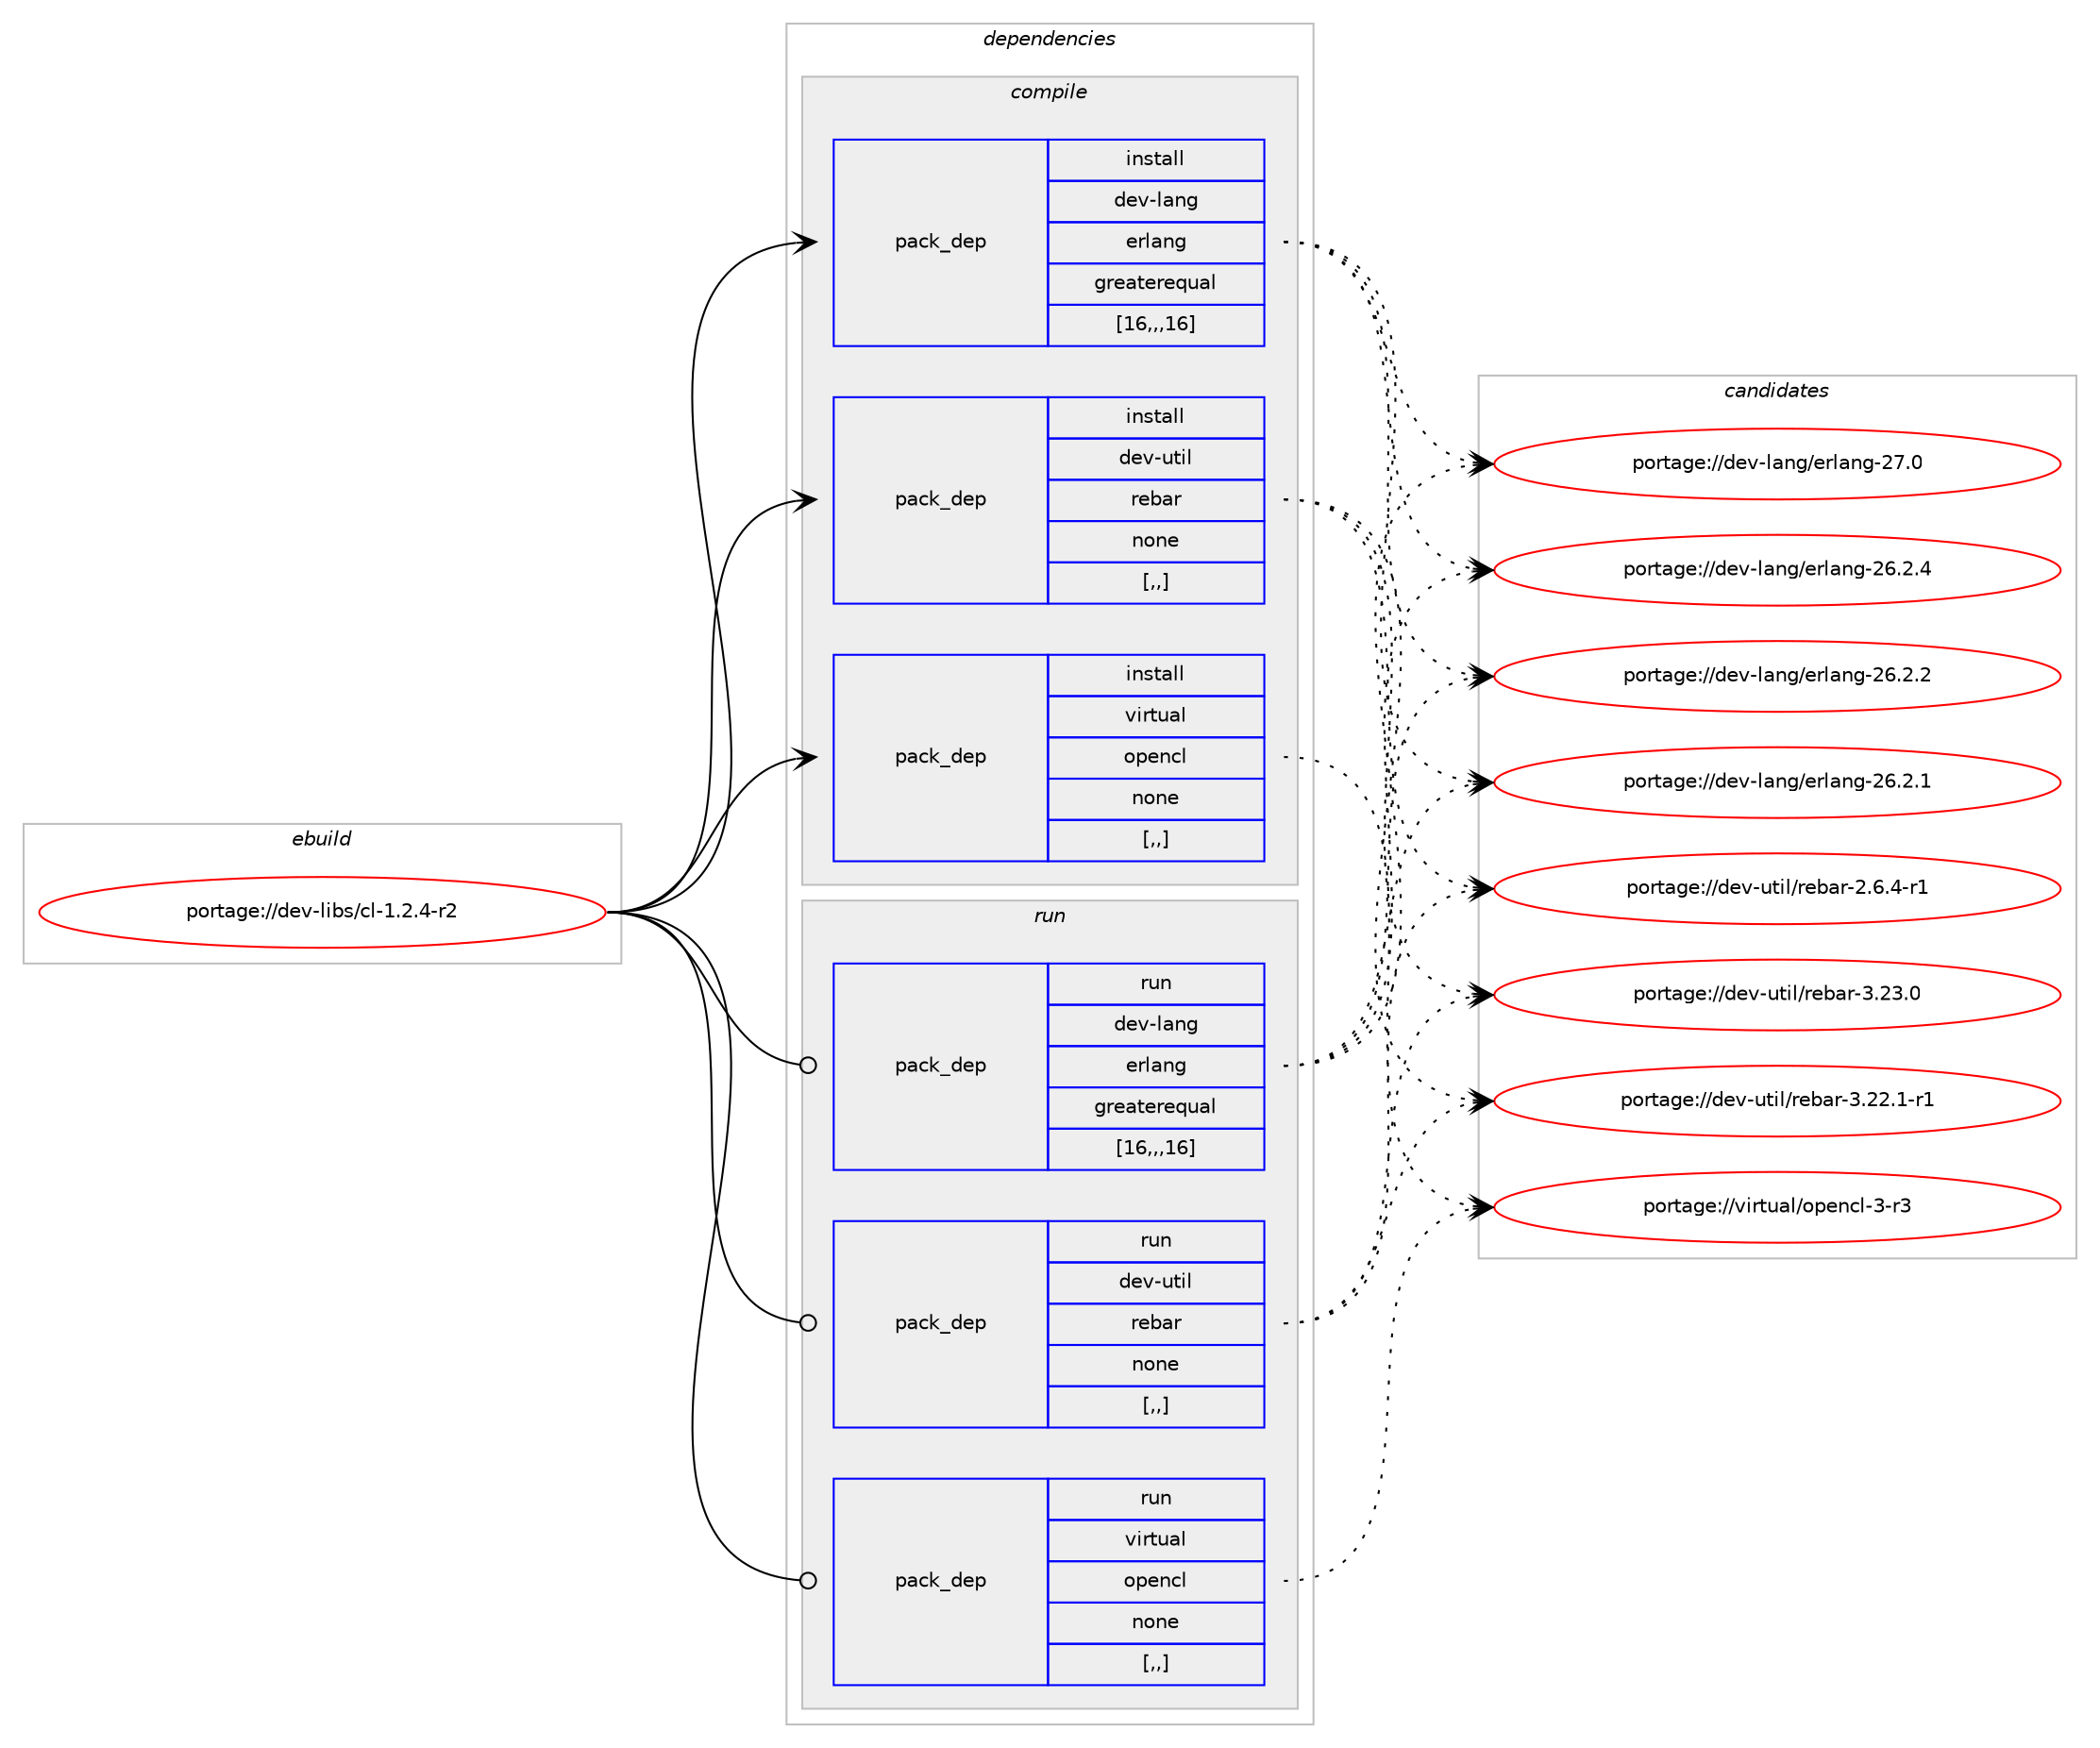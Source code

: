 digraph prolog {

# *************
# Graph options
# *************

newrank=true;
concentrate=true;
compound=true;
graph [rankdir=LR,fontname=Helvetica,fontsize=10,ranksep=1.5];#, ranksep=2.5, nodesep=0.2];
edge  [arrowhead=vee];
node  [fontname=Helvetica,fontsize=10];

# **********
# The ebuild
# **********

subgraph cluster_leftcol {
color=gray;
label=<<i>ebuild</i>>;
id [label="portage://dev-libs/cl-1.2.4-r2", color=red, width=4, href="../dev-libs/cl-1.2.4-r2.svg"];
}

# ****************
# The dependencies
# ****************

subgraph cluster_midcol {
color=gray;
label=<<i>dependencies</i>>;
subgraph cluster_compile {
fillcolor="#eeeeee";
style=filled;
label=<<i>compile</i>>;
subgraph pack80186 {
dependency107445 [label=<<TABLE BORDER="0" CELLBORDER="1" CELLSPACING="0" CELLPADDING="4" WIDTH="220"><TR><TD ROWSPAN="6" CELLPADDING="30">pack_dep</TD></TR><TR><TD WIDTH="110">install</TD></TR><TR><TD>dev-lang</TD></TR><TR><TD>erlang</TD></TR><TR><TD>greaterequal</TD></TR><TR><TD>[16,,,16]</TD></TR></TABLE>>, shape=none, color=blue];
}
id:e -> dependency107445:w [weight=20,style="solid",arrowhead="vee"];
subgraph pack80187 {
dependency107446 [label=<<TABLE BORDER="0" CELLBORDER="1" CELLSPACING="0" CELLPADDING="4" WIDTH="220"><TR><TD ROWSPAN="6" CELLPADDING="30">pack_dep</TD></TR><TR><TD WIDTH="110">install</TD></TR><TR><TD>dev-util</TD></TR><TR><TD>rebar</TD></TR><TR><TD>none</TD></TR><TR><TD>[,,]</TD></TR></TABLE>>, shape=none, color=blue];
}
id:e -> dependency107446:w [weight=20,style="solid",arrowhead="vee"];
subgraph pack80188 {
dependency107447 [label=<<TABLE BORDER="0" CELLBORDER="1" CELLSPACING="0" CELLPADDING="4" WIDTH="220"><TR><TD ROWSPAN="6" CELLPADDING="30">pack_dep</TD></TR><TR><TD WIDTH="110">install</TD></TR><TR><TD>virtual</TD></TR><TR><TD>opencl</TD></TR><TR><TD>none</TD></TR><TR><TD>[,,]</TD></TR></TABLE>>, shape=none, color=blue];
}
id:e -> dependency107447:w [weight=20,style="solid",arrowhead="vee"];
}
subgraph cluster_compileandrun {
fillcolor="#eeeeee";
style=filled;
label=<<i>compile and run</i>>;
}
subgraph cluster_run {
fillcolor="#eeeeee";
style=filled;
label=<<i>run</i>>;
subgraph pack80189 {
dependency107448 [label=<<TABLE BORDER="0" CELLBORDER="1" CELLSPACING="0" CELLPADDING="4" WIDTH="220"><TR><TD ROWSPAN="6" CELLPADDING="30">pack_dep</TD></TR><TR><TD WIDTH="110">run</TD></TR><TR><TD>dev-lang</TD></TR><TR><TD>erlang</TD></TR><TR><TD>greaterequal</TD></TR><TR><TD>[16,,,16]</TD></TR></TABLE>>, shape=none, color=blue];
}
id:e -> dependency107448:w [weight=20,style="solid",arrowhead="odot"];
subgraph pack80190 {
dependency107449 [label=<<TABLE BORDER="0" CELLBORDER="1" CELLSPACING="0" CELLPADDING="4" WIDTH="220"><TR><TD ROWSPAN="6" CELLPADDING="30">pack_dep</TD></TR><TR><TD WIDTH="110">run</TD></TR><TR><TD>dev-util</TD></TR><TR><TD>rebar</TD></TR><TR><TD>none</TD></TR><TR><TD>[,,]</TD></TR></TABLE>>, shape=none, color=blue];
}
id:e -> dependency107449:w [weight=20,style="solid",arrowhead="odot"];
subgraph pack80191 {
dependency107450 [label=<<TABLE BORDER="0" CELLBORDER="1" CELLSPACING="0" CELLPADDING="4" WIDTH="220"><TR><TD ROWSPAN="6" CELLPADDING="30">pack_dep</TD></TR><TR><TD WIDTH="110">run</TD></TR><TR><TD>virtual</TD></TR><TR><TD>opencl</TD></TR><TR><TD>none</TD></TR><TR><TD>[,,]</TD></TR></TABLE>>, shape=none, color=blue];
}
id:e -> dependency107450:w [weight=20,style="solid",arrowhead="odot"];
}
}

# **************
# The candidates
# **************

subgraph cluster_choices {
rank=same;
color=gray;
label=<<i>candidates</i>>;

subgraph choice80186 {
color=black;
nodesep=1;
choice100101118451089711010347101114108971101034550554648 [label="portage://dev-lang/erlang-27.0", color=red, width=4,href="../dev-lang/erlang-27.0.svg"];
choice1001011184510897110103471011141089711010345505446504652 [label="portage://dev-lang/erlang-26.2.4", color=red, width=4,href="../dev-lang/erlang-26.2.4.svg"];
choice1001011184510897110103471011141089711010345505446504650 [label="portage://dev-lang/erlang-26.2.2", color=red, width=4,href="../dev-lang/erlang-26.2.2.svg"];
choice1001011184510897110103471011141089711010345505446504649 [label="portage://dev-lang/erlang-26.2.1", color=red, width=4,href="../dev-lang/erlang-26.2.1.svg"];
dependency107445:e -> choice100101118451089711010347101114108971101034550554648:w [style=dotted,weight="100"];
dependency107445:e -> choice1001011184510897110103471011141089711010345505446504652:w [style=dotted,weight="100"];
dependency107445:e -> choice1001011184510897110103471011141089711010345505446504650:w [style=dotted,weight="100"];
dependency107445:e -> choice1001011184510897110103471011141089711010345505446504649:w [style=dotted,weight="100"];
}
subgraph choice80187 {
color=black;
nodesep=1;
choice1001011184511711610510847114101989711445514650514648 [label="portage://dev-util/rebar-3.23.0", color=red, width=4,href="../dev-util/rebar-3.23.0.svg"];
choice10010111845117116105108471141019897114455146505046494511449 [label="portage://dev-util/rebar-3.22.1-r1", color=red, width=4,href="../dev-util/rebar-3.22.1-r1.svg"];
choice100101118451171161051084711410198971144550465446524511449 [label="portage://dev-util/rebar-2.6.4-r1", color=red, width=4,href="../dev-util/rebar-2.6.4-r1.svg"];
dependency107446:e -> choice1001011184511711610510847114101989711445514650514648:w [style=dotted,weight="100"];
dependency107446:e -> choice10010111845117116105108471141019897114455146505046494511449:w [style=dotted,weight="100"];
dependency107446:e -> choice100101118451171161051084711410198971144550465446524511449:w [style=dotted,weight="100"];
}
subgraph choice80188 {
color=black;
nodesep=1;
choice11810511411611797108471111121011109910845514511451 [label="portage://virtual/opencl-3-r3", color=red, width=4,href="../virtual/opencl-3-r3.svg"];
dependency107447:e -> choice11810511411611797108471111121011109910845514511451:w [style=dotted,weight="100"];
}
subgraph choice80189 {
color=black;
nodesep=1;
choice100101118451089711010347101114108971101034550554648 [label="portage://dev-lang/erlang-27.0", color=red, width=4,href="../dev-lang/erlang-27.0.svg"];
choice1001011184510897110103471011141089711010345505446504652 [label="portage://dev-lang/erlang-26.2.4", color=red, width=4,href="../dev-lang/erlang-26.2.4.svg"];
choice1001011184510897110103471011141089711010345505446504650 [label="portage://dev-lang/erlang-26.2.2", color=red, width=4,href="../dev-lang/erlang-26.2.2.svg"];
choice1001011184510897110103471011141089711010345505446504649 [label="portage://dev-lang/erlang-26.2.1", color=red, width=4,href="../dev-lang/erlang-26.2.1.svg"];
dependency107448:e -> choice100101118451089711010347101114108971101034550554648:w [style=dotted,weight="100"];
dependency107448:e -> choice1001011184510897110103471011141089711010345505446504652:w [style=dotted,weight="100"];
dependency107448:e -> choice1001011184510897110103471011141089711010345505446504650:w [style=dotted,weight="100"];
dependency107448:e -> choice1001011184510897110103471011141089711010345505446504649:w [style=dotted,weight="100"];
}
subgraph choice80190 {
color=black;
nodesep=1;
choice1001011184511711610510847114101989711445514650514648 [label="portage://dev-util/rebar-3.23.0", color=red, width=4,href="../dev-util/rebar-3.23.0.svg"];
choice10010111845117116105108471141019897114455146505046494511449 [label="portage://dev-util/rebar-3.22.1-r1", color=red, width=4,href="../dev-util/rebar-3.22.1-r1.svg"];
choice100101118451171161051084711410198971144550465446524511449 [label="portage://dev-util/rebar-2.6.4-r1", color=red, width=4,href="../dev-util/rebar-2.6.4-r1.svg"];
dependency107449:e -> choice1001011184511711610510847114101989711445514650514648:w [style=dotted,weight="100"];
dependency107449:e -> choice10010111845117116105108471141019897114455146505046494511449:w [style=dotted,weight="100"];
dependency107449:e -> choice100101118451171161051084711410198971144550465446524511449:w [style=dotted,weight="100"];
}
subgraph choice80191 {
color=black;
nodesep=1;
choice11810511411611797108471111121011109910845514511451 [label="portage://virtual/opencl-3-r3", color=red, width=4,href="../virtual/opencl-3-r3.svg"];
dependency107450:e -> choice11810511411611797108471111121011109910845514511451:w [style=dotted,weight="100"];
}
}

}
